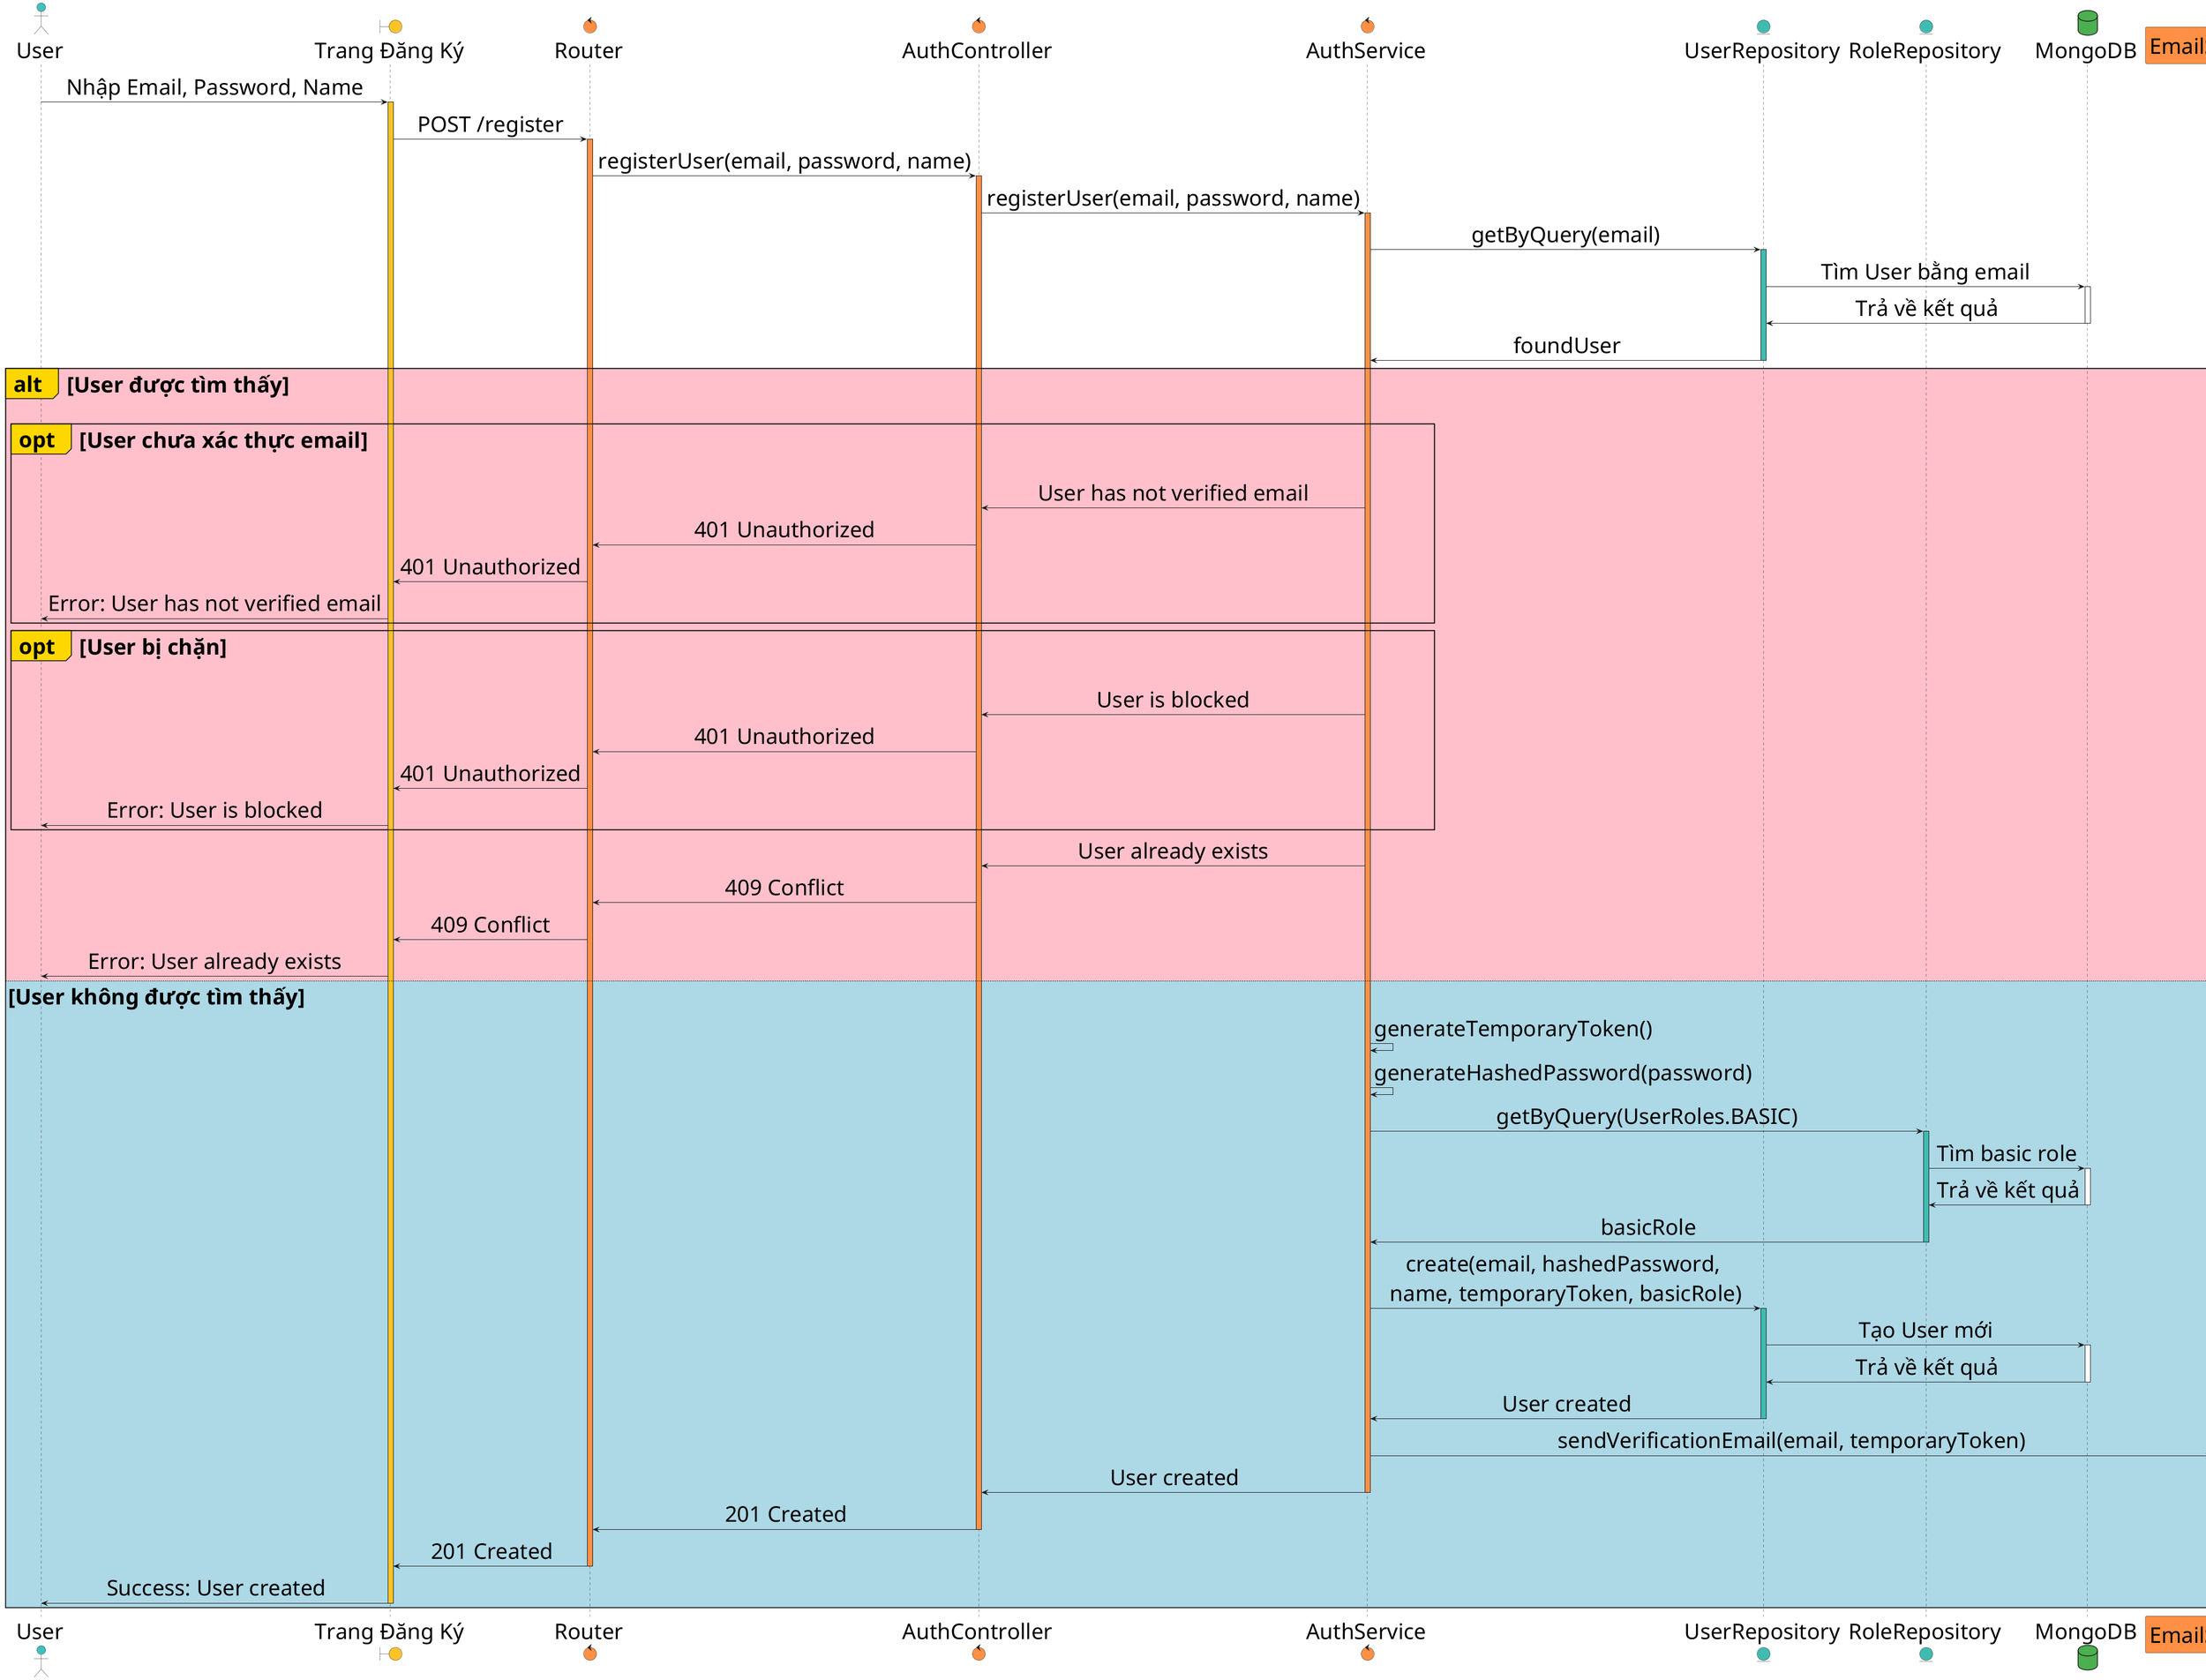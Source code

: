 @startuml
                      
skinparam defaultFontSize 40        
skinparam SequenceMessageAlign center 

actor User as User #40BFBF
boundary "Trang Đăng Ký" as FE #ffc327
control Router as Router #ff9045
control "AuthController" as Controller #ff9045
control "AuthService" as Service #ff9045
entity UserRepository as UserRepo #40bbb1
entity RoleRepository as RoleRepo #40bbb1
database MongoDB as DB #4CAF50
participant EmailService as EmailService #ff9045

User -> FE: Nhập Email, Password, Name
activate FE #ffc327

FE -> Router: POST /register
activate Router #ff9045

Router -> Controller: registerUser(email, password, name)
activate Controller #ff9045

Controller -> Service: registerUser(email, password, name)
activate Service #ff9045

Service -> UserRepo: getByQuery(email)
activate UserRepo #40bbb1

UserRepo -> DB: Tìm User bằng email
activate DB

DB -> UserRepo: Trả về kết quả
deactivate DB

UserRepo -> Service: foundUser
deactivate UserRepo

alt#Gold #Pink  User được tìm thấy
    opt#Gold  User chưa xác thực email
        Service -> Controller: User has not verified email
        Controller -> Router: 401 Unauthorized
        Router -> FE: 401 Unauthorized
        FE -> User: Error: User has not verified email
    end

    opt#Gold  User bị chặn
        Service -> Controller: User is blocked
        Controller -> Router: 401 Unauthorized
        Router -> FE: 401 Unauthorized
        FE -> User: Error: User is blocked
    end

    Service -> Controller: User already exists
    Controller -> Router: 409 Conflict
    Router -> FE: 409 Conflict
    FE -> User: Error: User already exists
else #LightBlue User không được tìm thấy
    Service -> Service: generateTemporaryToken()
    Service -> Service: generateHashedPassword(password)

    Service -> RoleRepo: getByQuery(UserRoles.BASIC)
    activate RoleRepo #40bbb1

    RoleRepo -> DB: Tìm basic role
    activate DB

    DB -> RoleRepo: Trả về kết quả
    deactivate DB

    RoleRepo -> Service: basicRole
    deactivate RoleRepo

    Service -> UserRepo: create(email, hashedPassword, \nname, temporaryToken, basicRole)
    activate UserRepo #40bbb1

    UserRepo -> DB: Tạo User mới
    activate DB

    DB -> UserRepo: Trả về kết quả
    deactivate DB

    UserRepo -> Service: User created
    deactivate UserRepo

    Service -> EmailService: sendVerificationEmail(email, temporaryToken)

    Service -> Controller: User created
    deactivate Service

    Controller -> Router: 201 Created
    deactivate Controller

    Router -> FE: 201 Created
    deactivate Router

    FE -> User: Success: User created
    deactivate FE
end

@enduml
